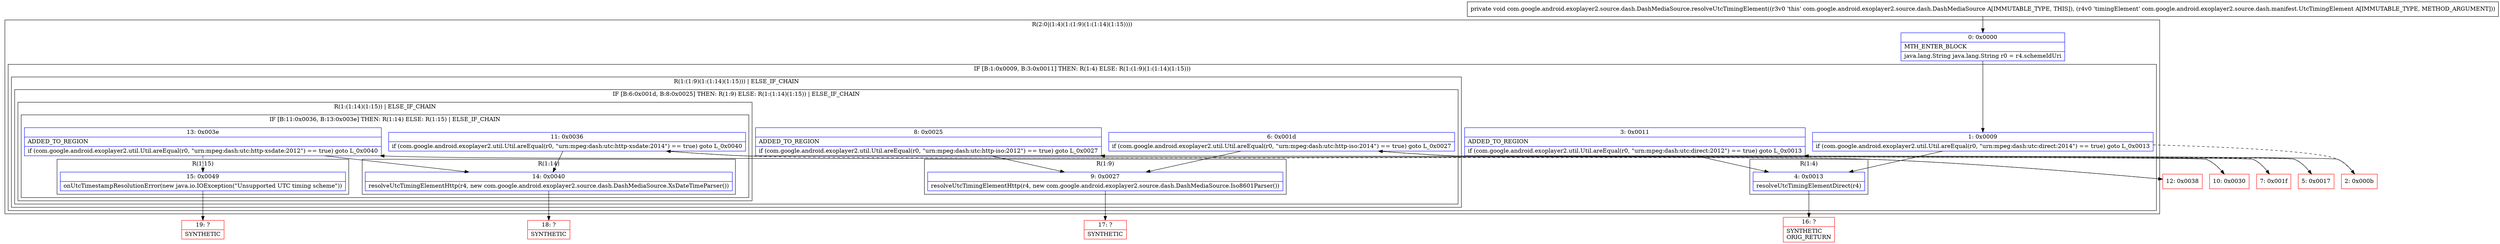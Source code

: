 digraph "CFG forcom.google.android.exoplayer2.source.dash.DashMediaSource.resolveUtcTimingElement(Lcom\/google\/android\/exoplayer2\/source\/dash\/manifest\/UtcTimingElement;)V" {
subgraph cluster_Region_1498761009 {
label = "R(2:0|(1:4)(1:(1:9)(1:(1:14)(1:15))))";
node [shape=record,color=blue];
Node_0 [shape=record,label="{0\:\ 0x0000|MTH_ENTER_BLOCK\l|java.lang.String java.lang.String r0 = r4.schemeIdUri\l}"];
subgraph cluster_IfRegion_1925776342 {
label = "IF [B:1:0x0009, B:3:0x0011] THEN: R(1:4) ELSE: R(1:(1:9)(1:(1:14)(1:15)))";
node [shape=record,color=blue];
Node_1 [shape=record,label="{1\:\ 0x0009|if (com.google.android.exoplayer2.util.Util.areEqual(r0, \"urn:mpeg:dash:utc:direct:2014\") == true) goto L_0x0013\l}"];
Node_3 [shape=record,label="{3\:\ 0x0011|ADDED_TO_REGION\l|if (com.google.android.exoplayer2.util.Util.areEqual(r0, \"urn:mpeg:dash:utc:direct:2012\") == true) goto L_0x0013\l}"];
subgraph cluster_Region_599117676 {
label = "R(1:4)";
node [shape=record,color=blue];
Node_4 [shape=record,label="{4\:\ 0x0013|resolveUtcTimingElementDirect(r4)\l}"];
}
subgraph cluster_Region_39821714 {
label = "R(1:(1:9)(1:(1:14)(1:15))) | ELSE_IF_CHAIN\l";
node [shape=record,color=blue];
subgraph cluster_IfRegion_1725448440 {
label = "IF [B:6:0x001d, B:8:0x0025] THEN: R(1:9) ELSE: R(1:(1:14)(1:15)) | ELSE_IF_CHAIN\l";
node [shape=record,color=blue];
Node_6 [shape=record,label="{6\:\ 0x001d|if (com.google.android.exoplayer2.util.Util.areEqual(r0, \"urn:mpeg:dash:utc:http\-iso:2014\") == true) goto L_0x0027\l}"];
Node_8 [shape=record,label="{8\:\ 0x0025|ADDED_TO_REGION\l|if (com.google.android.exoplayer2.util.Util.areEqual(r0, \"urn:mpeg:dash:utc:http\-iso:2012\") == true) goto L_0x0027\l}"];
subgraph cluster_Region_760888417 {
label = "R(1:9)";
node [shape=record,color=blue];
Node_9 [shape=record,label="{9\:\ 0x0027|resolveUtcTimingElementHttp(r4, new com.google.android.exoplayer2.source.dash.DashMediaSource.Iso8601Parser())\l}"];
}
subgraph cluster_Region_1318741798 {
label = "R(1:(1:14)(1:15)) | ELSE_IF_CHAIN\l";
node [shape=record,color=blue];
subgraph cluster_IfRegion_1899422257 {
label = "IF [B:11:0x0036, B:13:0x003e] THEN: R(1:14) ELSE: R(1:15) | ELSE_IF_CHAIN\l";
node [shape=record,color=blue];
Node_11 [shape=record,label="{11\:\ 0x0036|if (com.google.android.exoplayer2.util.Util.areEqual(r0, \"urn:mpeg:dash:utc:http\-xsdate:2014\") == true) goto L_0x0040\l}"];
Node_13 [shape=record,label="{13\:\ 0x003e|ADDED_TO_REGION\l|if (com.google.android.exoplayer2.util.Util.areEqual(r0, \"urn:mpeg:dash:utc:http\-xsdate:2012\") == true) goto L_0x0040\l}"];
subgraph cluster_Region_1129910070 {
label = "R(1:14)";
node [shape=record,color=blue];
Node_14 [shape=record,label="{14\:\ 0x0040|resolveUtcTimingElementHttp(r4, new com.google.android.exoplayer2.source.dash.DashMediaSource.XsDateTimeParser())\l}"];
}
subgraph cluster_Region_1014326782 {
label = "R(1:15)";
node [shape=record,color=blue];
Node_15 [shape=record,label="{15\:\ 0x0049|onUtcTimestampResolutionError(new java.io.IOException(\"Unsupported UTC timing scheme\"))\l}"];
}
}
}
}
}
}
}
Node_2 [shape=record,color=red,label="{2\:\ 0x000b}"];
Node_5 [shape=record,color=red,label="{5\:\ 0x0017}"];
Node_7 [shape=record,color=red,label="{7\:\ 0x001f}"];
Node_10 [shape=record,color=red,label="{10\:\ 0x0030}"];
Node_12 [shape=record,color=red,label="{12\:\ 0x0038}"];
Node_16 [shape=record,color=red,label="{16\:\ ?|SYNTHETIC\lORIG_RETURN\l}"];
Node_17 [shape=record,color=red,label="{17\:\ ?|SYNTHETIC\l}"];
Node_18 [shape=record,color=red,label="{18\:\ ?|SYNTHETIC\l}"];
Node_19 [shape=record,color=red,label="{19\:\ ?|SYNTHETIC\l}"];
MethodNode[shape=record,label="{private void com.google.android.exoplayer2.source.dash.DashMediaSource.resolveUtcTimingElement((r3v0 'this' com.google.android.exoplayer2.source.dash.DashMediaSource A[IMMUTABLE_TYPE, THIS]), (r4v0 'timingElement' com.google.android.exoplayer2.source.dash.manifest.UtcTimingElement A[IMMUTABLE_TYPE, METHOD_ARGUMENT])) }"];
MethodNode -> Node_0;
Node_0 -> Node_1;
Node_1 -> Node_2[style=dashed];
Node_1 -> Node_4;
Node_3 -> Node_4;
Node_3 -> Node_5[style=dashed];
Node_4 -> Node_16;
Node_6 -> Node_7[style=dashed];
Node_6 -> Node_9;
Node_8 -> Node_9;
Node_8 -> Node_10[style=dashed];
Node_9 -> Node_17;
Node_11 -> Node_12[style=dashed];
Node_11 -> Node_14;
Node_13 -> Node_14;
Node_13 -> Node_15[style=dashed];
Node_14 -> Node_18;
Node_15 -> Node_19;
Node_2 -> Node_3;
Node_5 -> Node_6;
Node_7 -> Node_8;
Node_10 -> Node_11;
Node_12 -> Node_13;
}

